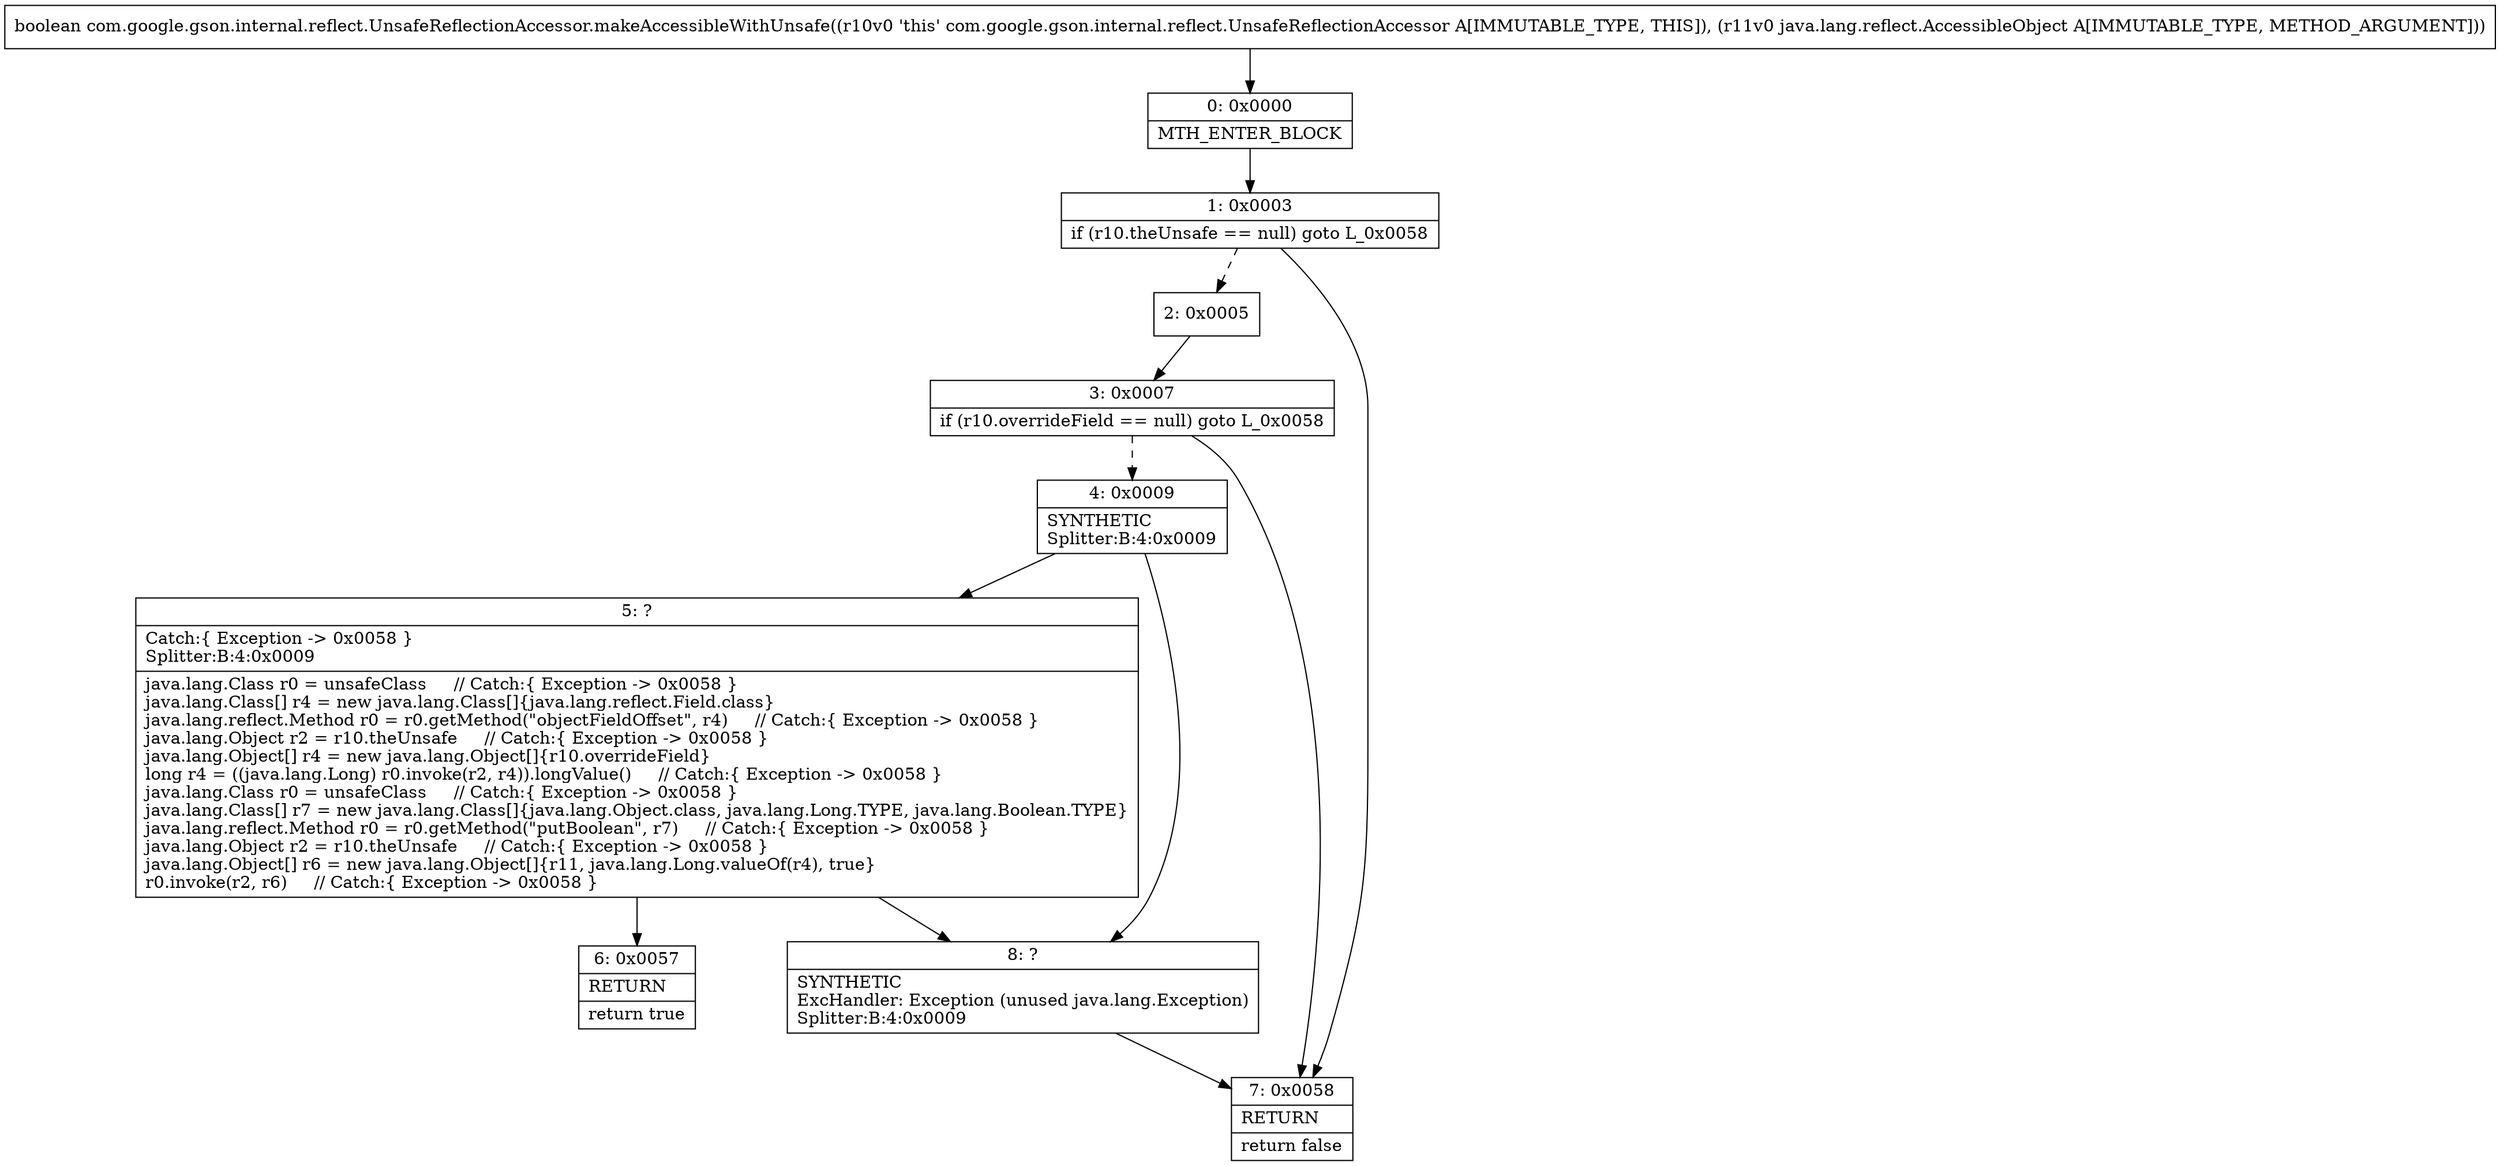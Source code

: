 digraph "CFG forcom.google.gson.internal.reflect.UnsafeReflectionAccessor.makeAccessibleWithUnsafe(Ljava\/lang\/reflect\/AccessibleObject;)Z" {
Node_0 [shape=record,label="{0\:\ 0x0000|MTH_ENTER_BLOCK\l}"];
Node_1 [shape=record,label="{1\:\ 0x0003|if (r10.theUnsafe == null) goto L_0x0058\l}"];
Node_2 [shape=record,label="{2\:\ 0x0005}"];
Node_3 [shape=record,label="{3\:\ 0x0007|if (r10.overrideField == null) goto L_0x0058\l}"];
Node_4 [shape=record,label="{4\:\ 0x0009|SYNTHETIC\lSplitter:B:4:0x0009\l}"];
Node_5 [shape=record,label="{5\:\ ?|Catch:\{ Exception \-\> 0x0058 \}\lSplitter:B:4:0x0009\l|java.lang.Class r0 = unsafeClass     \/\/ Catch:\{ Exception \-\> 0x0058 \}\ljava.lang.Class[] r4 = new java.lang.Class[]\{java.lang.reflect.Field.class\}\ljava.lang.reflect.Method r0 = r0.getMethod(\"objectFieldOffset\", r4)     \/\/ Catch:\{ Exception \-\> 0x0058 \}\ljava.lang.Object r2 = r10.theUnsafe     \/\/ Catch:\{ Exception \-\> 0x0058 \}\ljava.lang.Object[] r4 = new java.lang.Object[]\{r10.overrideField\}\llong r4 = ((java.lang.Long) r0.invoke(r2, r4)).longValue()     \/\/ Catch:\{ Exception \-\> 0x0058 \}\ljava.lang.Class r0 = unsafeClass     \/\/ Catch:\{ Exception \-\> 0x0058 \}\ljava.lang.Class[] r7 = new java.lang.Class[]\{java.lang.Object.class, java.lang.Long.TYPE, java.lang.Boolean.TYPE\}\ljava.lang.reflect.Method r0 = r0.getMethod(\"putBoolean\", r7)     \/\/ Catch:\{ Exception \-\> 0x0058 \}\ljava.lang.Object r2 = r10.theUnsafe     \/\/ Catch:\{ Exception \-\> 0x0058 \}\ljava.lang.Object[] r6 = new java.lang.Object[]\{r11, java.lang.Long.valueOf(r4), true\}\lr0.invoke(r2, r6)     \/\/ Catch:\{ Exception \-\> 0x0058 \}\l}"];
Node_6 [shape=record,label="{6\:\ 0x0057|RETURN\l|return true\l}"];
Node_7 [shape=record,label="{7\:\ 0x0058|RETURN\l|return false\l}"];
Node_8 [shape=record,label="{8\:\ ?|SYNTHETIC\lExcHandler: Exception (unused java.lang.Exception)\lSplitter:B:4:0x0009\l}"];
MethodNode[shape=record,label="{boolean com.google.gson.internal.reflect.UnsafeReflectionAccessor.makeAccessibleWithUnsafe((r10v0 'this' com.google.gson.internal.reflect.UnsafeReflectionAccessor A[IMMUTABLE_TYPE, THIS]), (r11v0 java.lang.reflect.AccessibleObject A[IMMUTABLE_TYPE, METHOD_ARGUMENT])) }"];
MethodNode -> Node_0;
Node_0 -> Node_1;
Node_1 -> Node_2[style=dashed];
Node_1 -> Node_7;
Node_2 -> Node_3;
Node_3 -> Node_4[style=dashed];
Node_3 -> Node_7;
Node_4 -> Node_5;
Node_4 -> Node_8;
Node_5 -> Node_6;
Node_5 -> Node_8;
Node_8 -> Node_7;
}

